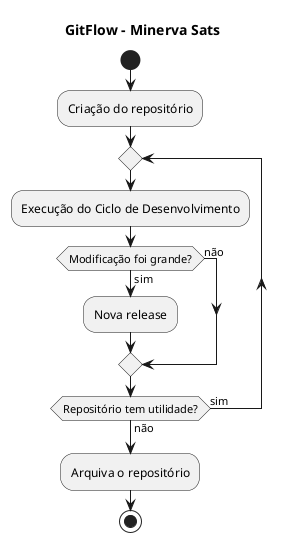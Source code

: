@startuml
title GitFlow - Minerva Sats 

start

:Criação do repositório;
repeat
  :Execução do Ciclo de Desenvolvimento;
  if (Modificação foi grande?) then (sim)
    :Nova release;
  else (não)
  endif
repeat while (Repositório tem utilidade?) is (sim) not (não)
:Arquiva o repositório;
stop

@enduml
